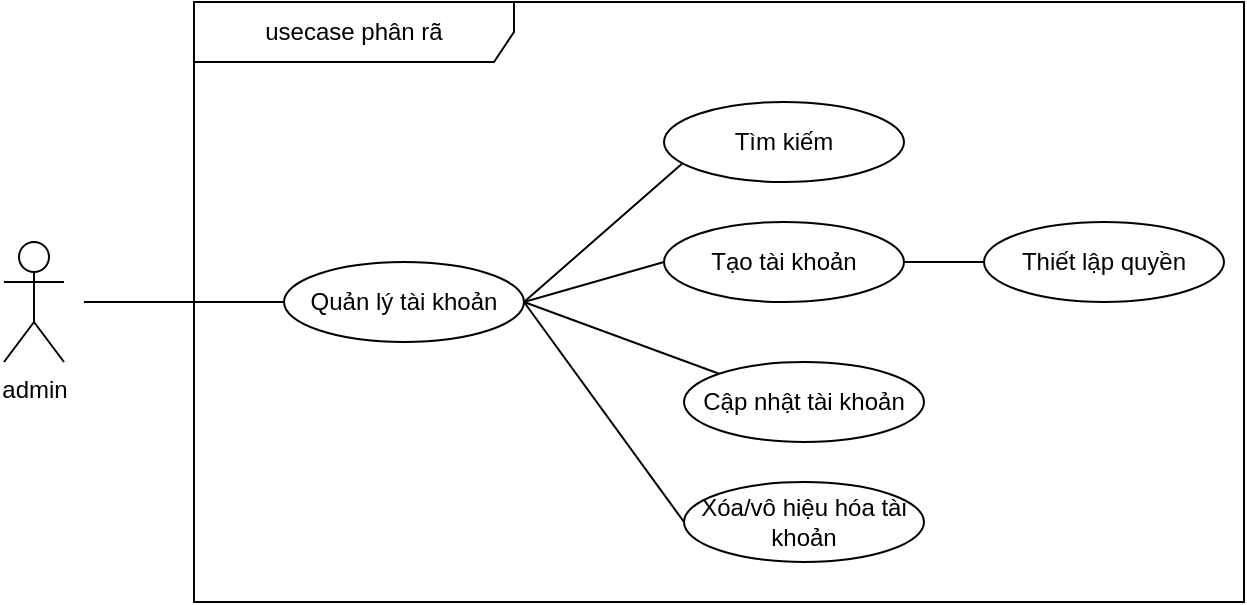 <mxfile>
    <diagram id="RFH45_cMcSZ25sKkTp4v" name="Page-1">
        <mxGraphModel dx="801" dy="562" grid="1" gridSize="10" guides="1" tooltips="1" connect="1" arrows="1" fold="1" page="1" pageScale="1" pageWidth="850" pageHeight="1100" math="0" shadow="0">
            <root>
                <mxCell id="0"/>
                <mxCell id="1" parent="0"/>
                <mxCell id="2" value="usecase phân rã" style="shape=umlFrame;whiteSpace=wrap;html=1;pointerEvents=0;recursiveResize=0;container=1;collapsible=0;width=160;" parent="1" vertex="1">
                    <mxGeometry x="185" y="170" width="525" height="300" as="geometry"/>
                </mxCell>
                <mxCell id="3" value="Quản lý tài khoản" style="ellipse;whiteSpace=wrap;html=1;" parent="2" vertex="1">
                    <mxGeometry x="45" y="130" width="120" height="40" as="geometry"/>
                </mxCell>
                <mxCell id="4" value="Tạo tài khoản" style="ellipse;whiteSpace=wrap;html=1;" parent="2" vertex="1">
                    <mxGeometry x="235" y="110" width="120" height="40" as="geometry"/>
                </mxCell>
                <mxCell id="5" value="" style="endArrow=none;startArrow=none;endFill=0;startFill=0;endSize=8;html=1;verticalAlign=bottom;labelBackgroundColor=none;strokeWidth=1;exitX=1;exitY=0.5;exitDx=0;exitDy=0;" parent="2" source="3" edge="1">
                    <mxGeometry width="160" relative="1" as="geometry">
                        <mxPoint x="-65" y="120" as="sourcePoint"/>
                        <mxPoint x="245" y="80" as="targetPoint"/>
                    </mxGeometry>
                </mxCell>
                <mxCell id="6" value="" style="endArrow=none;startArrow=none;endFill=0;startFill=0;endSize=8;html=1;verticalAlign=bottom;labelBackgroundColor=none;strokeWidth=1;entryX=0;entryY=0.5;entryDx=0;entryDy=0;exitX=1;exitY=0.5;exitDx=0;exitDy=0;" parent="2" source="3" target="4" edge="1">
                    <mxGeometry width="160" relative="1" as="geometry">
                        <mxPoint x="-55" y="130" as="sourcePoint"/>
                        <mxPoint x="75" y="130" as="targetPoint"/>
                    </mxGeometry>
                </mxCell>
                <mxCell id="7" value="Tìm kiếm" style="ellipse;whiteSpace=wrap;html=1;" parent="2" vertex="1">
                    <mxGeometry x="235" y="50" width="120" height="40" as="geometry"/>
                </mxCell>
                <mxCell id="27" value="Thiết lập quyền" style="ellipse;whiteSpace=wrap;html=1;" parent="2" vertex="1">
                    <mxGeometry x="395" y="110" width="120" height="40" as="geometry"/>
                </mxCell>
                <mxCell id="28" value="" style="endArrow=none;startArrow=none;endFill=0;startFill=0;endSize=8;html=1;verticalAlign=bottom;labelBackgroundColor=none;strokeWidth=1;entryX=0;entryY=0.5;entryDx=0;entryDy=0;exitX=1;exitY=0.5;exitDx=0;exitDy=0;" edge="1" parent="2" source="4" target="27">
                    <mxGeometry width="160" relative="1" as="geometry">
                        <mxPoint x="175" y="160" as="sourcePoint"/>
                        <mxPoint x="245" y="170" as="targetPoint"/>
                    </mxGeometry>
                </mxCell>
                <mxCell id="30" value="Cập nhật tài khoản" style="ellipse;whiteSpace=wrap;html=1;" vertex="1" parent="2">
                    <mxGeometry x="245" y="180" width="120" height="40" as="geometry"/>
                </mxCell>
                <mxCell id="31" value="Xóa/vô hiệu hóa tài khoản" style="ellipse;whiteSpace=wrap;html=1;" vertex="1" parent="2">
                    <mxGeometry x="245" y="240" width="120" height="40" as="geometry"/>
                </mxCell>
                <mxCell id="29" value="" style="endArrow=none;startArrow=none;endFill=0;startFill=0;endSize=8;html=1;verticalAlign=bottom;labelBackgroundColor=none;strokeWidth=1;entryX=0;entryY=0;entryDx=0;entryDy=0;exitX=1;exitY=0.5;exitDx=0;exitDy=0;" edge="1" parent="2" source="3" target="30">
                    <mxGeometry width="160" relative="1" as="geometry">
                        <mxPoint x="185" y="170" as="sourcePoint"/>
                        <mxPoint x="255" y="180" as="targetPoint"/>
                    </mxGeometry>
                </mxCell>
                <mxCell id="8" value="admin" style="shape=umlActor;verticalLabelPosition=bottom;verticalAlign=top;html=1;" parent="1" vertex="1">
                    <mxGeometry x="90" y="290" width="30" height="60" as="geometry"/>
                </mxCell>
                <mxCell id="9" value="" style="endArrow=none;startArrow=none;endFill=0;startFill=0;endSize=8;html=1;verticalAlign=bottom;labelBackgroundColor=none;strokeWidth=1;entryX=0;entryY=0.5;entryDx=0;entryDy=0;" parent="1" target="3" edge="1">
                    <mxGeometry width="160" relative="1" as="geometry">
                        <mxPoint x="130" y="320" as="sourcePoint"/>
                        <mxPoint x="240" y="280" as="targetPoint"/>
                    </mxGeometry>
                </mxCell>
                <mxCell id="34" value="" style="endArrow=none;startArrow=none;endFill=0;startFill=0;endSize=8;html=1;verticalAlign=bottom;labelBackgroundColor=none;strokeWidth=1;entryX=0;entryY=0.5;entryDx=0;entryDy=0;" edge="1" parent="1" target="31">
                    <mxGeometry width="160" relative="1" as="geometry">
                        <mxPoint x="350" y="320" as="sourcePoint"/>
                        <mxPoint x="458" y="366" as="targetPoint"/>
                    </mxGeometry>
                </mxCell>
            </root>
        </mxGraphModel>
    </diagram>
</mxfile>